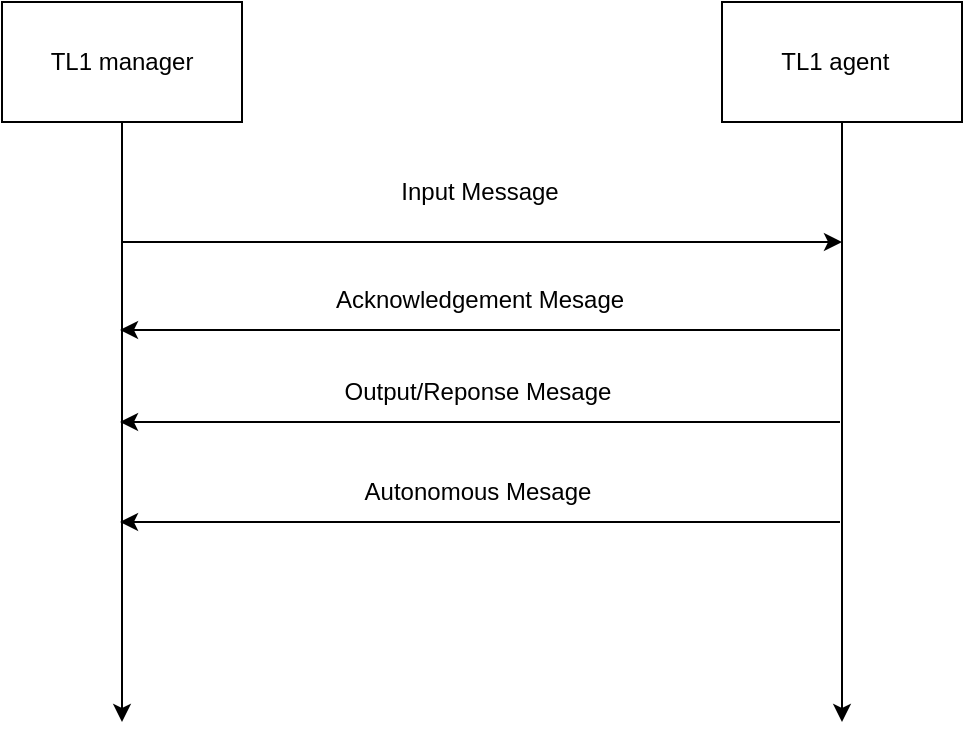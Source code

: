 <mxfile version="20.0.4" type="github">
  <diagram id="0DTRjHfsaJ2NQRnX7tlE" name="Page-1">
    <mxGraphModel dx="1247" dy="705" grid="1" gridSize="10" guides="1" tooltips="1" connect="1" arrows="1" fold="1" page="1" pageScale="1" pageWidth="827" pageHeight="1169" math="0" shadow="0">
      <root>
        <mxCell id="0" />
        <mxCell id="1" parent="0" />
        <mxCell id="nbLhzDzE8qm2SrN8o3T8-3" style="edgeStyle=orthogonalEdgeStyle;rounded=0;orthogonalLoop=1;jettySize=auto;html=1;" edge="1" parent="1" source="nbLhzDzE8qm2SrN8o3T8-1">
          <mxGeometry relative="1" as="geometry">
            <mxPoint x="190" y="490" as="targetPoint" />
          </mxGeometry>
        </mxCell>
        <mxCell id="nbLhzDzE8qm2SrN8o3T8-1" value="TL1 manager" style="rounded=0;whiteSpace=wrap;html=1;" vertex="1" parent="1">
          <mxGeometry x="130" y="130" width="120" height="60" as="geometry" />
        </mxCell>
        <mxCell id="nbLhzDzE8qm2SrN8o3T8-4" style="edgeStyle=orthogonalEdgeStyle;rounded=0;orthogonalLoop=1;jettySize=auto;html=1;" edge="1" parent="1" source="nbLhzDzE8qm2SrN8o3T8-2">
          <mxGeometry relative="1" as="geometry">
            <mxPoint x="550" y="490" as="targetPoint" />
          </mxGeometry>
        </mxCell>
        <mxCell id="nbLhzDzE8qm2SrN8o3T8-2" value="TL1 agent&amp;nbsp;&amp;nbsp;" style="rounded=0;whiteSpace=wrap;html=1;" vertex="1" parent="1">
          <mxGeometry x="490" y="130" width="120" height="60" as="geometry" />
        </mxCell>
        <mxCell id="nbLhzDzE8qm2SrN8o3T8-5" value="" style="endArrow=classic;html=1;rounded=0;" edge="1" parent="1">
          <mxGeometry width="50" height="50" relative="1" as="geometry">
            <mxPoint x="190" y="250" as="sourcePoint" />
            <mxPoint x="550" y="250" as="targetPoint" />
          </mxGeometry>
        </mxCell>
        <mxCell id="nbLhzDzE8qm2SrN8o3T8-6" value="Input Message" style="text;html=1;strokeColor=none;fillColor=none;align=center;verticalAlign=middle;whiteSpace=wrap;rounded=0;" vertex="1" parent="1">
          <mxGeometry x="324" y="210" width="90" height="30" as="geometry" />
        </mxCell>
        <mxCell id="nbLhzDzE8qm2SrN8o3T8-8" value="" style="endArrow=classic;html=1;rounded=0;" edge="1" parent="1">
          <mxGeometry width="50" height="50" relative="1" as="geometry">
            <mxPoint x="549" y="340" as="sourcePoint" />
            <mxPoint x="189" y="340" as="targetPoint" />
          </mxGeometry>
        </mxCell>
        <mxCell id="nbLhzDzE8qm2SrN8o3T8-9" value="Output/Reponse Mesage" style="text;html=1;strokeColor=none;fillColor=none;align=center;verticalAlign=middle;whiteSpace=wrap;rounded=0;" vertex="1" parent="1">
          <mxGeometry x="290" y="310" width="156" height="30" as="geometry" />
        </mxCell>
        <mxCell id="nbLhzDzE8qm2SrN8o3T8-10" value="" style="endArrow=classic;html=1;rounded=0;" edge="1" parent="1">
          <mxGeometry width="50" height="50" relative="1" as="geometry">
            <mxPoint x="549" y="294" as="sourcePoint" />
            <mxPoint x="189" y="294" as="targetPoint" />
          </mxGeometry>
        </mxCell>
        <mxCell id="nbLhzDzE8qm2SrN8o3T8-11" value="Acknowledgement Mesage" style="text;html=1;strokeColor=none;fillColor=none;align=center;verticalAlign=middle;whiteSpace=wrap;rounded=0;" vertex="1" parent="1">
          <mxGeometry x="291" y="264" width="156" height="30" as="geometry" />
        </mxCell>
        <mxCell id="nbLhzDzE8qm2SrN8o3T8-12" value="" style="endArrow=classic;html=1;rounded=0;" edge="1" parent="1">
          <mxGeometry width="50" height="50" relative="1" as="geometry">
            <mxPoint x="549" y="390" as="sourcePoint" />
            <mxPoint x="189" y="390" as="targetPoint" />
          </mxGeometry>
        </mxCell>
        <mxCell id="nbLhzDzE8qm2SrN8o3T8-13" value="Autonomous Mesage" style="text;html=1;strokeColor=none;fillColor=none;align=center;verticalAlign=middle;whiteSpace=wrap;rounded=0;" vertex="1" parent="1">
          <mxGeometry x="290" y="360" width="156" height="30" as="geometry" />
        </mxCell>
      </root>
    </mxGraphModel>
  </diagram>
</mxfile>
